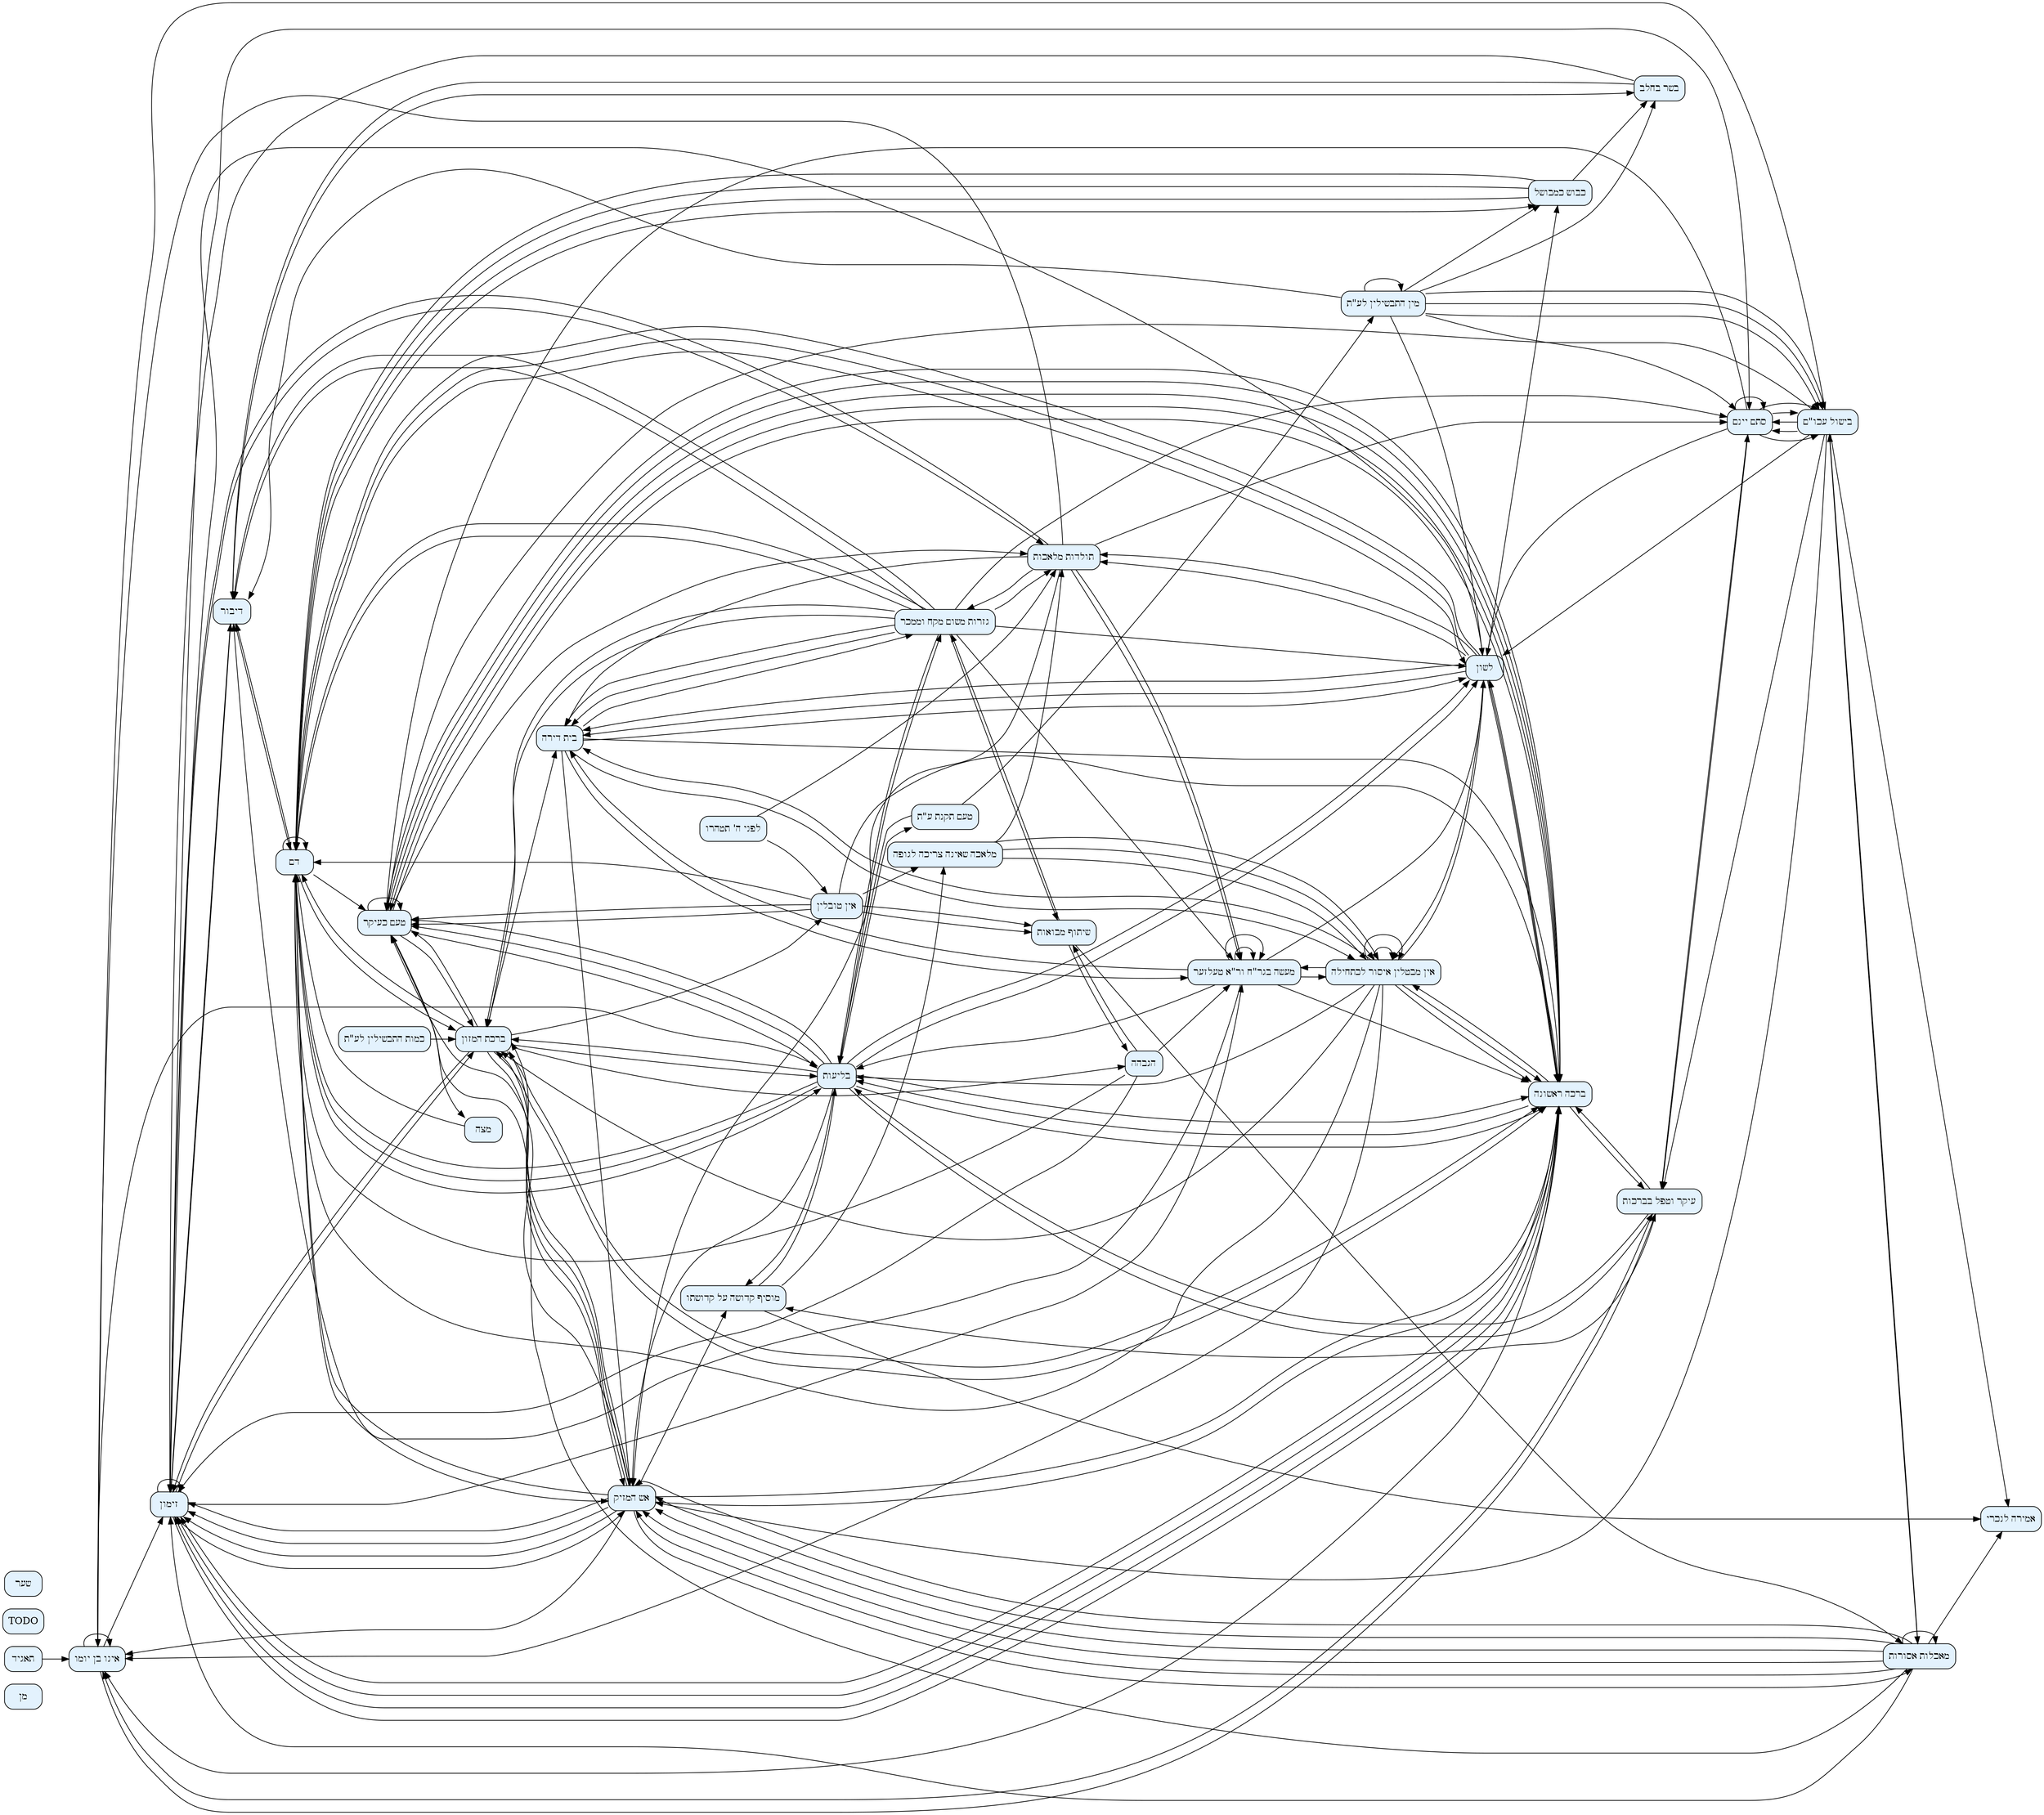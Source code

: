 digraph Shiur_Notes {
    rankdir=LR;
    node [shape=box, style=rounded];
    "___md" [label="מן", fillcolor="#e3f2fd", style="filled,rounded"];
    "_____________md" [label="מכשירי אוכ\"נ", fillcolor="#e3f2fd", style="filled,rounded"];
    "INBOX_TODO_md" [label="TODO", fillcolor="#e3f2fd", style="filled,rounded"];
    "____md" [label="שער", fillcolor="#e3f2fd", style="filled,rounded"];
    "______________md" [label="קרני הוד", fillcolor="#e3f2fd", style="filled,rounded"];
    "_______________md" [label="ספרי תנ\"ך", fillcolor="#e3f2fd", style="filled,rounded"];
    "___________md" [label="נבואה", fillcolor="#e3f2fd", style="filled,rounded"];
    "____________md" [label="שעטנז", fillcolor="#e3f2fd", style="filled,rounded"];
    "____________________________md" [label="רבי אליעזר בן הורקנוס", fillcolor="#e3f2fd", style="filled,rounded"];
    "_____________________md" [label="קולייס האספנין", fillcolor="#e3f2fd", style="filled,rounded"];
    "___________md" [label="שלוק", fillcolor="#e3f2fd", style="filled,rounded"];
    "_______________md" [label="שכיב מרע", fillcolor="#e3f2fd", style="filled,rounded"];
    "____________md" [label="ציצית", fillcolor="#e3f2fd", style="filled,rounded"];
    "_________________md" [label="מחנה מלחמה", fillcolor="#e3f2fd", style="filled,rounded"];
    "____________md" [label="חומרא", fillcolor="#e3f2fd", style="filled,rounded"];
    "____________md" [label="סמיכה", fillcolor="#e3f2fd", style="filled,rounded"];
    "_________________md" [label="הנותן מתנה", fillcolor="#e3f2fd", style="filled,rounded"];
    "________________________md" [label="כבוד תלמידי חכמים", fillcolor="#e3f2fd", style="filled,rounded"];
    "_______________________md" [label="חיוב נשים במצוות", fillcolor="#e3f2fd", style="filled,rounded"];
    "___________md" [label="גוסס", fillcolor="#e3f2fd", style="filled,rounded"];
    "________________md" [label="הלל ושמאי", fillcolor="#e3f2fd", style="filled,rounded"];
    "_________________md" [label="תפילת נדבה", fillcolor="#e3f2fd", style="filled,rounded"];
    "_________________md" [label="תפילת מוסף", fillcolor="#e3f2fd", style="filled,rounded"];
    "_____________________md" [label="תפילת ראש השנה", fillcolor="#e3f2fd", style="filled,rounded"];
    "________________md" [label="יעלה ויבא", fillcolor="#e3f2fd", style="filled,rounded"];
    "__________________________md" [label="תפילת יו\"ט שחל בשבת", fillcolor="#e3f2fd", style="filled,rounded"];
    "____________md" [label="תפילה", fillcolor="#e3f2fd", style="filled,rounded"];
    "__________________md" [label="קריאת התורה", fillcolor="#e3f2fd", style="filled,rounded"];
    "__________________md" [label="סעודה גדולה", fillcolor="#e3f2fd", style="filled,rounded"];
    "____________md" [label="הפתרה", fillcolor="#e3f2fd", style="filled,rounded"];
    "__________md" [label="הלל", fillcolor="#e3f2fd", style="filled,rounded"];
    "_________________md" [label="ברכת כהנים", fillcolor="#e3f2fd", style="filled,rounded"];
    "____________md" [label="מקווה", fillcolor="#e3f2fd", style="filled,rounded"];
    "__________________md" [label="מקבלי טומאה", fillcolor="#e3f2fd", style="filled,rounded"];
    "___________________md" [label="טומאת הגוייה", fillcolor="#e3f2fd", style="filled,rounded"];
    "___________md" [label="השקה", fillcolor="#e3f2fd", style="filled,rounded"];
    "___________md" [label="אישות", fillcolor="#e3f2fd", style="filled,rounded"];
    "_____________md" [label="גירושין", fillcolor="#e3f2fd", style="filled,rounded"];
    "____________md" [label="תנופה", fillcolor="#e3f2fd", style="filled,rounded"];
    "_________________________md" [label="טומאה הותרה בציבור", fillcolor="#e3f2fd", style="filled,rounded"];
    "______________________md" [label="חצות עושה עיכול", fillcolor="#e3f2fd", style="filled,rounded"];
    "_____________________md" [label="בנין בית המקדש", fillcolor="#e3f2fd", style="filled,rounded"];
    "_________________________md" [label="דומיא ללאו דחסימא", fillcolor="#e3f2fd", style="filled,rounded"];
    "_________________md" [label="ספירת העומר", fillcolor="#e3f2fd", style="filled,rounded"];
    "___________________md" [label="סעודת שבת", fillcolor="#e3f2fd", style="filled,rounded"];
    "____________________md" [label="נשמה יתירה", fillcolor="#e3f2fd", style="filled,rounded"];
    "________________md" [label="נר שבת", fillcolor="#e3f2fd", style="filled,rounded"];
    "___________________md" [label="מצוות שבת", fillcolor="#e3f2fd", style="filled,rounded"];
    "__________________md" [label="לחם משנה", fillcolor="#e3f2fd", style="filled,rounded"];
    "__________________md" [label="כבוד שבת", fillcolor="#e3f2fd", style="filled,rounded"];
    "_________________md" [label="סעודה חשובה", fillcolor="#e3f2fd", style="filled,rounded"];
    "_______________md" [label="קדושה אחת", fillcolor="#e3f2fd", style="filled,rounded"];
    "______________md" [label="ראש חודש", fillcolor="#e3f2fd", style="filled,rounded"];
    "_________________________________md" [label="ימי סוכות חלוקין בקרבנותיהן", fillcolor="#e3f2fd", style="filled,rounded"];
    "__________md" [label="סוכה", fillcolor="#e3f2fd", style="filled,rounded"];
    "__________md" [label="הכנה", fillcolor="#e3f2fd", style="filled,rounded"];
    "______________md" [label="מתקן מנא", fillcolor="#e3f2fd", style="filled,rounded"];
    "_______________md" [label="הכנה דרבה", fillcolor="#e3f2fd", style="filled,rounded"];
    "_________md" [label="מצה", fillcolor="#e3f2fd", style="filled,rounded"];
    "____________________________________md" [label="שיעור ע\"ת", fillcolor="#e3f2fd", style="filled,rounded"];
    "___________________________________md" [label="מקור ע\"ת", fillcolor="#e3f2fd", style="filled,rounded"];
    "___________________________________md" [label="מעשה ע\"ת", fillcolor="#e3f2fd", style="filled,rounded"];
    "____________________________________________md" [label="מין התבשילין לע\"ת", fillcolor="#e3f2fd", style="filled,rounded"];
    "_____________________________________md" [label="לא עשה ע\"ת", fillcolor="#e3f2fd", style="filled,rounded"];
    "_____________________________________________md" [label="כמות התבשילין לע\"ת", fillcolor="#e3f2fd", style="filled,rounded"];
    "_______________________________________md" [label="טעם תקנת ע\"ת", fillcolor="#e3f2fd", style="filled,rounded"];
    "_______________________________md" [label="תנאי דב' ימי יו\"ט", fillcolor="#e3f2fd", style="filled,rounded"];
    "_______________________md" [label="שמחת יו\"ט", fillcolor="#e3f2fd", style="filled,rounded"];
    "____________________________md" [label="ריבוי בשיעורים", fillcolor="#e3f2fd", style="filled,rounded"];
    "_________________________md" [label="קבורה ביו\"ט", fillcolor="#e3f2fd", style="filled,rounded"];
    "__________________md" [label="מתוך", fillcolor="#e3f2fd", style="filled,rounded"];
    "___________________________md" [label="מצוות יום טוב", fillcolor="#e3f2fd", style="filled,rounded"];
    "_____________________________________md" [label="חייב אדם לטהר עצמו ברגל", fillcolor="#e3f2fd", style="filled,rounded"];
    "______________________________md" [label="המבשל מיו\"ט לחול", fillcolor="#e3f2fd", style="filled,rounded"];
    "___________________md" [label="הואיל", fillcolor="#e3f2fd", style="filled,rounded"];
    "______________________md" [label="אוכל נפש", fillcolor="#e3f2fd", style="filled,rounded"];
    "_______________________________md" [label="יום הכיפורים", fillcolor="#e3f2fd", style="filled,rounded"];
    "____________________________md" [label="ערב יוה\"כ", fillcolor="#e3f2fd", style="filled,rounded"];
    "________________________________md" [label="לפני ה' תטהרו", fillcolor="#e3f2fd", style="filled,rounded"];
    "_______________md" [label="ביטול חמץ", fillcolor="#e3f2fd", style="filled,rounded"];
    "_______________________________md" [label="תולדות מלאכות", fillcolor="#e3f2fd", style="filled,rounded"];
    "___________________________md" [label="שנים שעשו", fillcolor="#e3f2fd", style="filled,rounded"];
    "____________________________md" [label="שבות דשבות", fillcolor="#e3f2fd", style="filled,rounded"];
    "__________________________md" [label="מלאכת דש", fillcolor="#e3f2fd", style="filled,rounded"];
    "_________________________________md" [label="תחום שבת", fillcolor="#e3f2fd", style="filled,rounded"];
    "_____________________________________md" [label="שיתוף מבואות", fillcolor="#e3f2fd", style="filled,rounded"];
    "___________________________________md" [label="ערוב חצרות", fillcolor="#e3f2fd", style="filled,rounded"];
    "______________________________md" [label="העברה", fillcolor="#e3f2fd", style="filled,rounded"];
    "______________________________md" [label="הוצאה", fillcolor="#e3f2fd", style="filled,rounded"];
    "_________________________________________md" [label="גזרה שמא יעבירנו", fillcolor="#e3f2fd", style="filled,rounded"];
    "_________________________________________md" [label="מלאכה שאינה צריכה לגופה", fillcolor="#e3f2fd", style="filled,rounded"];
    "__________________________md" [label="מעשה שבת", fillcolor="#e3f2fd", style="filled,rounded"];
    "_____________________________md" [label="מלאכה וגזרה", fillcolor="#e3f2fd", style="filled,rounded"];
    "_____________________________md" [label="מלאכת בישול", fillcolor="#e3f2fd", style="filled,rounded"];
    "_______________________md" [label="מוקצה", fillcolor="#e3f2fd", style="filled,rounded"];
    "_________________________________md" [label="חלות קדושת היום", fillcolor="#e3f2fd", style="filled,rounded"];
    "______________________md" [label="מגבן", fillcolor="#e3f2fd", style="filled,rounded"];
    "______________________________________md" [label="גזרות משום מקח וממכר", fillcolor="#e3f2fd", style="filled,rounded"];
    "_____________________________md" [label="אמירה לנכרי", fillcolor="#e3f2fd", style="filled,rounded"];
    "____________________________md" [label="אין טובלין", fillcolor="#e3f2fd", style="filled,rounded"];
    "________________md" [label="שומע כעונה", fillcolor="#e3f2fd", style="filled,rounded"];
    "_________________________md" [label="שני כתובים המכחישים", fillcolor="#e3f2fd", style="filled,rounded"];
    "__________________md" [label="תורה שבעל פה", fillcolor="#e3f2fd", style="filled,rounded"];
    "_________________________md" [label="שעת הדחק כדיעבד דמי", fillcolor="#e3f2fd", style="filled,rounded"];
    "_______________md" [label="פיקוח נפש", fillcolor="#e3f2fd", style="filled,rounded"];
    "____________md" [label="סמוכין", fillcolor="#e3f2fd", style="filled,rounded"];
    "__________md" [label="כזית", fillcolor="#e3f2fd", style="filled,rounded"];
    "__________________md" [label="הותרה ודחויה", fillcolor="#e3f2fd", style="filled,rounded"];
    "_______________md" [label="כללי הפסק", fillcolor="#e3f2fd", style="filled,rounded"];
    "__________md" [label="מתיר", fillcolor="#e3f2fd", style="filled,rounded"];
    "___________________________md" [label="מוסיף קדושה על קדושתו", fillcolor="#e3f2fd", style="filled,rounded"];
    "__________md" [label="לשון", fillcolor="#e3f2fd", style="filled,rounded"];
    "___________________md" [label="כעין דאורייתא", fillcolor="#e3f2fd", style="filled,rounded"];
    "______________md" [label="בית דירה", fillcolor="#e3f2fd", style="filled,rounded"];
    "_______________md" [label="הילוך מיל", fillcolor="#e3f2fd", style="filled,rounded"];
    "___________md" [label="דיבור", fillcolor="#e3f2fd", style="filled,rounded"];
    "________________md" [label="ביטול ברוב", fillcolor="#e3f2fd", style="filled,rounded"];
    "____________md" [label="אסמכתא", fillcolor="#e3f2fd", style="filled,rounded"];
    "______________________________md" [label="אין מבטלין איסור לכתחילה", fillcolor="#e3f2fd", style="filled,rounded"];
    "___________________md" [label="אוכלין ומשקין", fillcolor="#e3f2fd", style="filled,rounded"];
    "____________________md" [label="ירושה", fillcolor="#e3f2fd", style="filled,rounded"];
    "___________________md" [label="זכין", fillcolor="#e3f2fd", style="filled,rounded"];
    "___________________md" [label="הפקר", fillcolor="#e3f2fd", style="filled,rounded"];
    "____________________md" [label="הגבהה", fillcolor="#e3f2fd", style="filled,rounded"];
    "_________________________md" [label="דינא דמלכותא דינא", fillcolor="#e3f2fd", style="filled,rounded"];
    "______________________md" [label="קביעות בית דין", fillcolor="#e3f2fd", style="filled,rounded"];
    "_____________md" [label="תאגיד", fillcolor="#e3f2fd", style="filled,rounded"];
    "________________md" [label="אש המזיק", fillcolor="#e3f2fd", style="filled,rounded"];
    "_________________md" [label="עבד כנעני", fillcolor="#e3f2fd", style="filled,rounded"];
    "____________md" [label="יובל", fillcolor="#e3f2fd", style="filled,rounded"];
    "_________________md" [label="גזרה לגזרה", fillcolor="#e3f2fd", style="filled,rounded"];
    "__________________md" [label="גזרות דרבנן", fillcolor="#e3f2fd", style="filled,rounded"];
    "___________________md" [label="על מה גוזרין", fillcolor="#e3f2fd", style="filled,rounded"];
    "____________md" [label="זימון", fillcolor="#e3f2fd", style="filled,rounded"];
    "_________________md" [label="ברכת המצוה", fillcolor="#e3f2fd", style="filled,rounded"];
    "__________________md" [label="מים אחרונים", fillcolor="#e3f2fd", style="filled,rounded"];
    "______________________md" [label="פת הבאה בכיסנין", fillcolor="#e3f2fd", style="filled,rounded"];
    "_______________________md" [label="עיקר וטפל בברכות", fillcolor="#e3f2fd", style="filled,rounded"];
    "_________________md" [label="ברכת המזון", fillcolor="#e3f2fd", style="filled,rounded"];
    "__________________md" [label="ברכה ראשונה", fillcolor="#e3f2fd", style="filled,rounded"];
    "_________________________________md" [label="פת עכו\"ם", fillcolor="#e3f2fd", style="filled,rounded"];
    "_________________________________md" [label="סתם יינם", fillcolor="#e3f2fd", style="filled,rounded"];
    "____________________________________md" [label="בישול עכו\"ם", fillcolor="#e3f2fd", style="filled,rounded"];
    "___________________________________md" [label="מעשה בגר\"ח ור\"א טעלזער", fillcolor="#e3f2fd", style="filled,rounded"];
    "________________________md" [label="כבוש כמבושל", fillcolor="#e3f2fd", style="filled,rounded"];
    "__________________________md" [label="מאכלות אסורות", fillcolor="#e3f2fd", style="filled,rounded"];
    "_______________md" [label="דם", fillcolor="#e3f2fd", style="filled,rounded"];
    "______________________md" [label="טעם כעיקר", fillcolor="#e3f2fd", style="filled,rounded"];
    "___________________md" [label="בליעות", fillcolor="#e3f2fd", style="filled,rounded"];
    "_________________________md" [label="אינו בן יומו", fillcolor="#e3f2fd", style="filled,rounded"];
    "_____________________md" [label="בשר בחלב", fillcolor="#e3f2fd", style="filled,rounded"];
    "_________________________md" -> "___________________md";
    "________________________md" -> "_____________________md";
    "________________________md" -> "_______________md";
    "________________________md" -> "_______________md";
    "__________________________md" -> "______________________md";
    "__________________________md" -> "________________md";
    "__________________________md" -> "____________________________________md";
    "____________________________________md" -> "_________________________________md";
    "____________________________________md" -> "_________________________________md";
    "____________________________________md" -> "__________________________md";
    "____________________________________md" -> "______________________md";
    "____________________________________md" -> "________________md";
    "____________________________________md" -> "_________________________md";
    "____________________________________md" -> "_____________________________md";
    "____________________________________md" -> "_______________________md";
    "_________________________________md" -> "____________________________________md";
    "_________________________________md" -> "_________________________________md";
    "_________________________________md" -> "____________________________________md";
    "_________________________________md" -> "____________________________________md";
    "_________________________________md" -> "______________________md";
    "_________________md" -> "______________________md";
    "_________________md" -> "____________md";
    "_________________md" -> "__________________md";
    "____________md" -> "_________________md";
    "____________md" -> "________________md";
    "__________________md" -> "__________md";
    "______________________md" -> "_________________md";
    "_________________md" -> "___________________md";
    "_________________md" -> "__________________md";
    "_________________md" -> "____________________________md";
    "___________________md" -> "_______________________________________md";
    "___________________md" -> "_________________md";
    "___________md" -> "____________md";
    "__________________md" -> "_______________________md";
    "__________________md" -> "___________________md";
    "____________md" -> "___________md";
    "___________________md" -> "__________md";
    "______________________________md" -> "_________________md";
    "____________md" -> "_______________________________md";
    "______________md" -> "__________md";
    "______________md" -> "______________________________md";
    "______________md" -> "________________md";
    "______________md" -> "___________________________________md";
    "__________________md" -> "_________________________md";
    "__________________md" -> "____________md";
    "__________________md" -> "____________md";
    "__________________md" -> "____________md";
    "__________________md" -> "______________________md";
    "_______________md" -> "________________md";
    "_______________md" -> "_________________md";
    "_______________md" -> "________________________md";
    "___________________md" -> "_______________________md";
    "___________________md" -> "__________________md";
    "___________________md" -> "______________________md";
    "__________md" -> "____________md";
    "___________________________md" -> "___________________md";
    "__________md" -> "__________________md";
    "________________md" -> "_________________md";
    "________________md" -> "____________md";
    "________________md" -> "____________md";
    "________________md" -> "__________________md";
    "_________________________md" -> "_______________________md";
    "_________________________md" -> "_________________________md";
    "____________________________md" -> "_________________________________________md";
    "______________________________________md" -> "___________md";
    "______________________________________md" -> "___________md";
    "______________________________________md" -> "_________________md";
    "______________________________________md" -> "_________________md";
    "______________________________________md" -> "______________md";
    "______________________________________md" -> "______________md";
    "______________________________________md" -> "_________________________________md";
    "______________________________________md" -> "_______________________________md";
    "______________________________________md" -> "__________md";
    "______________________________________md" -> "___________________________________md";
    "______________________________________md" -> "_____________________________________md";
    "______________________________________md" -> "_______________md";
    "______________________________________md" -> "_______________md";
    "______________________________________md" -> "___________________md";
    "______________________md" -> "______________________md";
    "______________________md" -> "__________________md";
    "______________________md" -> "__________________md";
    "______________________md" -> "_______________________________md";
    "_______________________md" -> "___________________md";
    "_______________________md" -> "__________________md";
    "_________________________________________md" -> "_______________________________md";
    "__________________________md" -> "__________________________md";
    "__________________________md" -> "________________md";
    "__________________________md" -> "________________md";
    "__________________________md" -> "_____________________________md";
    "_________________________________________md" -> "______________________________md";
    "_________________________________________md" -> "______________________________md";
    "_________________________________________md" -> "______________________________md";
    "______________________________md" -> "___________________________________md";
    "______________________________md" -> "______________md";
    "______________________________md" -> "__________md";
    "______________________________md" -> "__________________md";
    "______________________________md" -> "__________________md";
    "______________________________md" -> "______________________________md";
    "______________________________md" -> "______________________________md";
    "___________________________________md" -> "______________________________md";
    "___________________________________md" -> "______________md";
    "___________________________________md" -> "___________________________________md";
    "___________________________________md" -> "__________md";
    "_____________________________________md" -> "____________________md";
    "___________________________md" -> "_____________________________md";
    "___________________________md" -> "_________________________________________md";
    "_______________md" -> "__________md";
    "_______________md" -> "___________________md";
    "__________md" -> "_______________md";
    "__________md" -> "______________md";
    "__________md" -> "_______________md";
    "__________md" -> "__________________md";
    "__________md" -> "_______________________________md";
    "__________md" -> "_______________________________md";
    "_______________________________md" -> "_________________________md";
    "_______________________________md" -> "________________md";
    "_______________________________md" -> "______________md";
    "________________________________md" -> "____________________________md";
    "________________________________md" -> "_______________________________md";
    "____________________________md" -> "_____________________________________md";
    "____________________________md" -> "_____________________________________md";
    "______________________md" -> "_________md";
    "______________________md" -> "__________________md";
    "___________________md" -> "_______________md";
    "___________________md" -> "______________________md";
    "______________________________md" -> "___________________md";
    "______________________________md" -> "_______________md";
    "______________________________md" -> "_________________________md";
    "__________________md" -> "______________________md";
    "__________________md" -> "______________________________md";
    "_______________________________________md" -> "___________________md";
    "_______________________________________md" -> "____________________________________________md";
    "_____________________________________________md" -> "_________________md";
    "_____________________________________md" -> "______________________________________md";
    "_____________________________________md" -> "__________________________md";
    "____________________________________________md" -> "___________md";
    "____________________________________________md" -> "_____________________md";
    "____________________________________________md" -> "________________________md";
    "____________________________________________md" -> "____________________________________md";
    "____________________________________________md" -> "_________________________________md";
    "____________________________________________md" -> "____________________________________md";
    "____________________________________________md" -> "____________________________________md";
    "____________________________________________md" -> "__________md";
    "____________________________________________md" -> "____________________________________________md";
    "___________________________________md" -> "___________md";
    "___________________________________md" -> "___________________md";
    "___________________________________md" -> "___________________________________md";
    "___________________________________md" -> "__________________md";
    "____________________________________md" -> "__________md";
    "____________________________md" -> "_______________md";
    "____________________________md" -> "__________________md";
    "____________________________md" -> "______________________md";
    "____________________________md" -> "______________________md";
    "_______________________md" -> "_________________________md";
    "_______________________md" -> "_________________________________md";
    "_______________________md" -> "___________________________md";
    "_______________________________md" -> "_________________________________md";
    "_______________________________md" -> "___________________________________md";
    "_______________________________md" -> "______________________________________md";
    "_______________________________md" -> "____________md";
    "_______________________________md" -> "___________________________________md";
    "_________________________________md" -> "__________md";
    "_________________________________md" -> "_______________________md";
    "_________md" -> "_______________md";
    "______________md" -> "______________________________________md";
    "__________md" -> "______________________________md";
    "__________md" -> "______________md";
    "_______________md" -> "______________________md";
    "_______________md" -> "_______________md";
    "___________________md" -> "__________________md";
    "___________________md" -> "___________________________md";
    "___________________md" -> "________________md";
    "________________md" -> "___________________________md";
    "________________md" -> "__________________md";
    "___________________md" -> "__________md";
    "________________md" -> "__________________________md";
    "____________________md" -> "_____________________________________md";
    "____________________md" -> "___________________________________md";
    "___________________md" -> "______________________________________md";
    "___________________md" -> "_______________md";
    "____________________md" -> "____________md";
    "____________________md" -> "_______________md";
    "_____________md" -> "_________________________md";
    "_________________________md" -> "____________md";
    "_____________________md" -> "___________md";
    "______________________md" -> "___________________md";
    "____________md" -> "___________________________________md";
    "___________md" -> "_______________md";
    "_________________md" -> "______________md";
    "_________________md" -> "____________________md";
    "________________________md" -> "_______________md";
    "_______________md" -> "___________md";
    "____________md" -> "____________md";
    "____________md" -> "__________________md";
    "___________md" -> "_____________________md";
    "______________md" -> "__________________md";
    "_________________md" -> "_______________md";
    "__________md" -> "________________________md";
    "____________md" -> "_________________________________md";
    "________________md" -> "______________________md";
    "________________md" -> "____________md";
    "________________md" -> "_________________md";
    "________________md" -> "_________________________md";
    "________________md" -> "_________________md";
    "________________md" -> "_______________md";
    "__________________________md" -> "____________md";
    "__________________________md" -> "________________md";
    "__________________________md" -> "________________md";
    "_________________md" -> "________________md";
    "_____________________md" -> "____________md";
}
